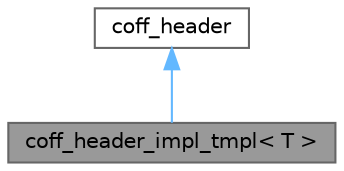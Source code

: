 digraph "coff_header_impl_tmpl&lt; T &gt;"
{
 // LATEX_PDF_SIZE
  bgcolor="transparent";
  edge [fontname=Helvetica,fontsize=10,labelfontname=Helvetica,labelfontsize=10];
  node [fontname=Helvetica,fontsize=10,shape=box,height=0.2,width=0.4];
  Node1 [id="Node000001",label="coff_header_impl_tmpl\< T \>",height=0.2,width=0.4,color="gray40", fillcolor="grey60", style="filled", fontcolor="black",tooltip="Template class for accessing a COFF file header, depends on the underlying COFF file header format."];
  Node2 -> Node1 [id="edge1_Node000001_Node000002",dir="back",color="steelblue1",style="solid",tooltip=" "];
  Node2 [id="Node000002",label="coff_header",height=0.2,width=0.4,color="gray40", fillcolor="white", style="filled",URL="$class_c_o_f_f_i_1_1coff__header.html",tooltip="Interface class for accessing the COFF file header, for all the COFF architectures."];
}
